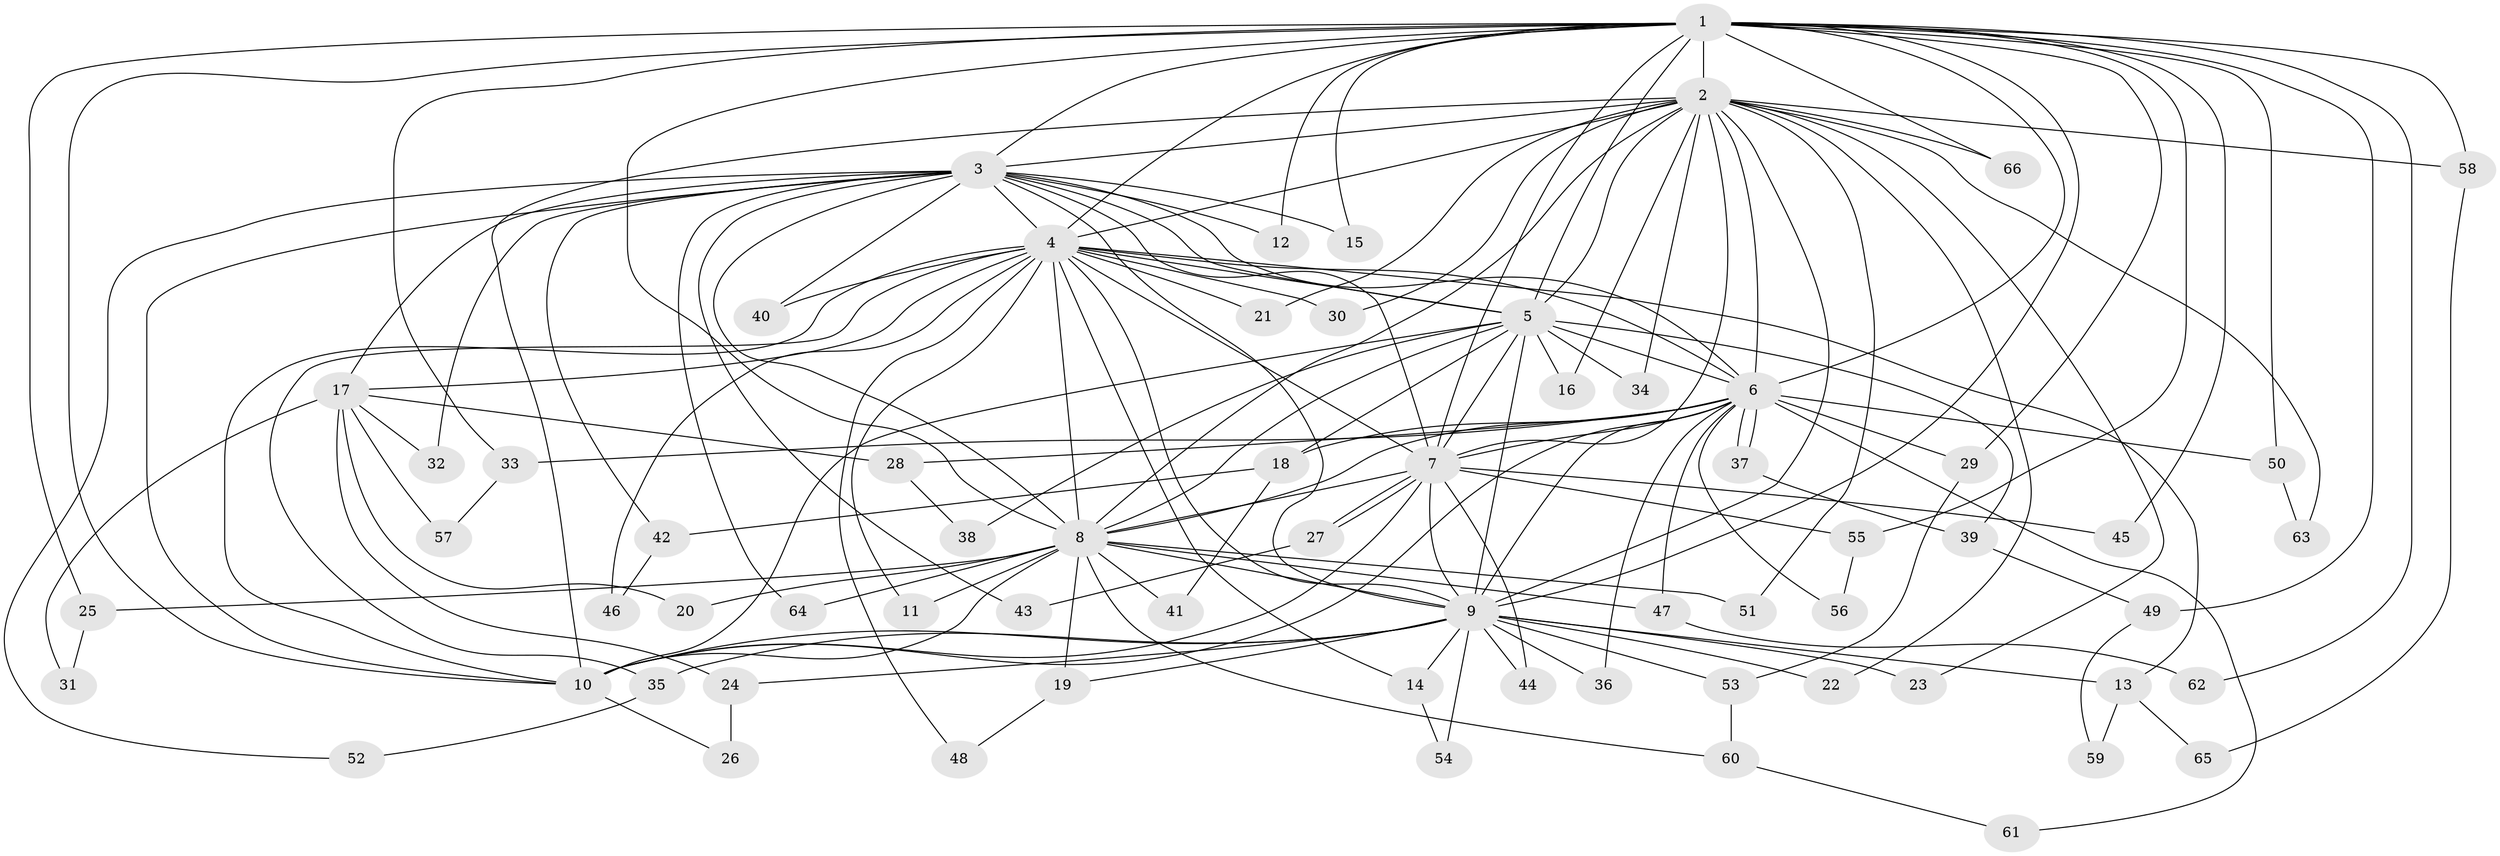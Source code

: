 // Generated by graph-tools (version 1.1) at 2025/46/03/09/25 04:46:16]
// undirected, 66 vertices, 157 edges
graph export_dot {
graph [start="1"]
  node [color=gray90,style=filled];
  1;
  2;
  3;
  4;
  5;
  6;
  7;
  8;
  9;
  10;
  11;
  12;
  13;
  14;
  15;
  16;
  17;
  18;
  19;
  20;
  21;
  22;
  23;
  24;
  25;
  26;
  27;
  28;
  29;
  30;
  31;
  32;
  33;
  34;
  35;
  36;
  37;
  38;
  39;
  40;
  41;
  42;
  43;
  44;
  45;
  46;
  47;
  48;
  49;
  50;
  51;
  52;
  53;
  54;
  55;
  56;
  57;
  58;
  59;
  60;
  61;
  62;
  63;
  64;
  65;
  66;
  1 -- 2;
  1 -- 3;
  1 -- 4;
  1 -- 5;
  1 -- 6;
  1 -- 7;
  1 -- 8;
  1 -- 9;
  1 -- 10;
  1 -- 12;
  1 -- 15;
  1 -- 25;
  1 -- 29;
  1 -- 33;
  1 -- 45;
  1 -- 49;
  1 -- 50;
  1 -- 55;
  1 -- 58;
  1 -- 62;
  1 -- 66;
  2 -- 3;
  2 -- 4;
  2 -- 5;
  2 -- 6;
  2 -- 7;
  2 -- 8;
  2 -- 9;
  2 -- 10;
  2 -- 16;
  2 -- 21;
  2 -- 22;
  2 -- 23;
  2 -- 30;
  2 -- 34;
  2 -- 51;
  2 -- 58;
  2 -- 63;
  2 -- 66;
  3 -- 4;
  3 -- 5;
  3 -- 6;
  3 -- 7;
  3 -- 8;
  3 -- 9;
  3 -- 10;
  3 -- 12;
  3 -- 15;
  3 -- 17;
  3 -- 32;
  3 -- 40;
  3 -- 42;
  3 -- 43;
  3 -- 52;
  3 -- 64;
  4 -- 5;
  4 -- 6;
  4 -- 7;
  4 -- 8;
  4 -- 9;
  4 -- 10;
  4 -- 11;
  4 -- 13;
  4 -- 14;
  4 -- 17;
  4 -- 21;
  4 -- 30;
  4 -- 35;
  4 -- 40;
  4 -- 46;
  4 -- 48;
  5 -- 6;
  5 -- 7;
  5 -- 8;
  5 -- 9;
  5 -- 10;
  5 -- 16;
  5 -- 18;
  5 -- 34;
  5 -- 38;
  5 -- 39;
  6 -- 7;
  6 -- 8;
  6 -- 9;
  6 -- 10;
  6 -- 18;
  6 -- 28;
  6 -- 29;
  6 -- 33;
  6 -- 36;
  6 -- 37;
  6 -- 37;
  6 -- 47;
  6 -- 50;
  6 -- 56;
  6 -- 61;
  7 -- 8;
  7 -- 9;
  7 -- 10;
  7 -- 27;
  7 -- 27;
  7 -- 44;
  7 -- 45;
  7 -- 55;
  8 -- 9;
  8 -- 10;
  8 -- 11;
  8 -- 19;
  8 -- 20;
  8 -- 25;
  8 -- 41;
  8 -- 47;
  8 -- 51;
  8 -- 60;
  8 -- 64;
  9 -- 10;
  9 -- 13;
  9 -- 14;
  9 -- 19;
  9 -- 22;
  9 -- 23;
  9 -- 24;
  9 -- 35;
  9 -- 36;
  9 -- 44;
  9 -- 53;
  9 -- 54;
  10 -- 26;
  13 -- 59;
  13 -- 65;
  14 -- 54;
  17 -- 20;
  17 -- 24;
  17 -- 28;
  17 -- 31;
  17 -- 32;
  17 -- 57;
  18 -- 41;
  18 -- 42;
  19 -- 48;
  24 -- 26;
  25 -- 31;
  27 -- 43;
  28 -- 38;
  29 -- 53;
  33 -- 57;
  35 -- 52;
  37 -- 39;
  39 -- 49;
  42 -- 46;
  47 -- 62;
  49 -- 59;
  50 -- 63;
  53 -- 60;
  55 -- 56;
  58 -- 65;
  60 -- 61;
}
